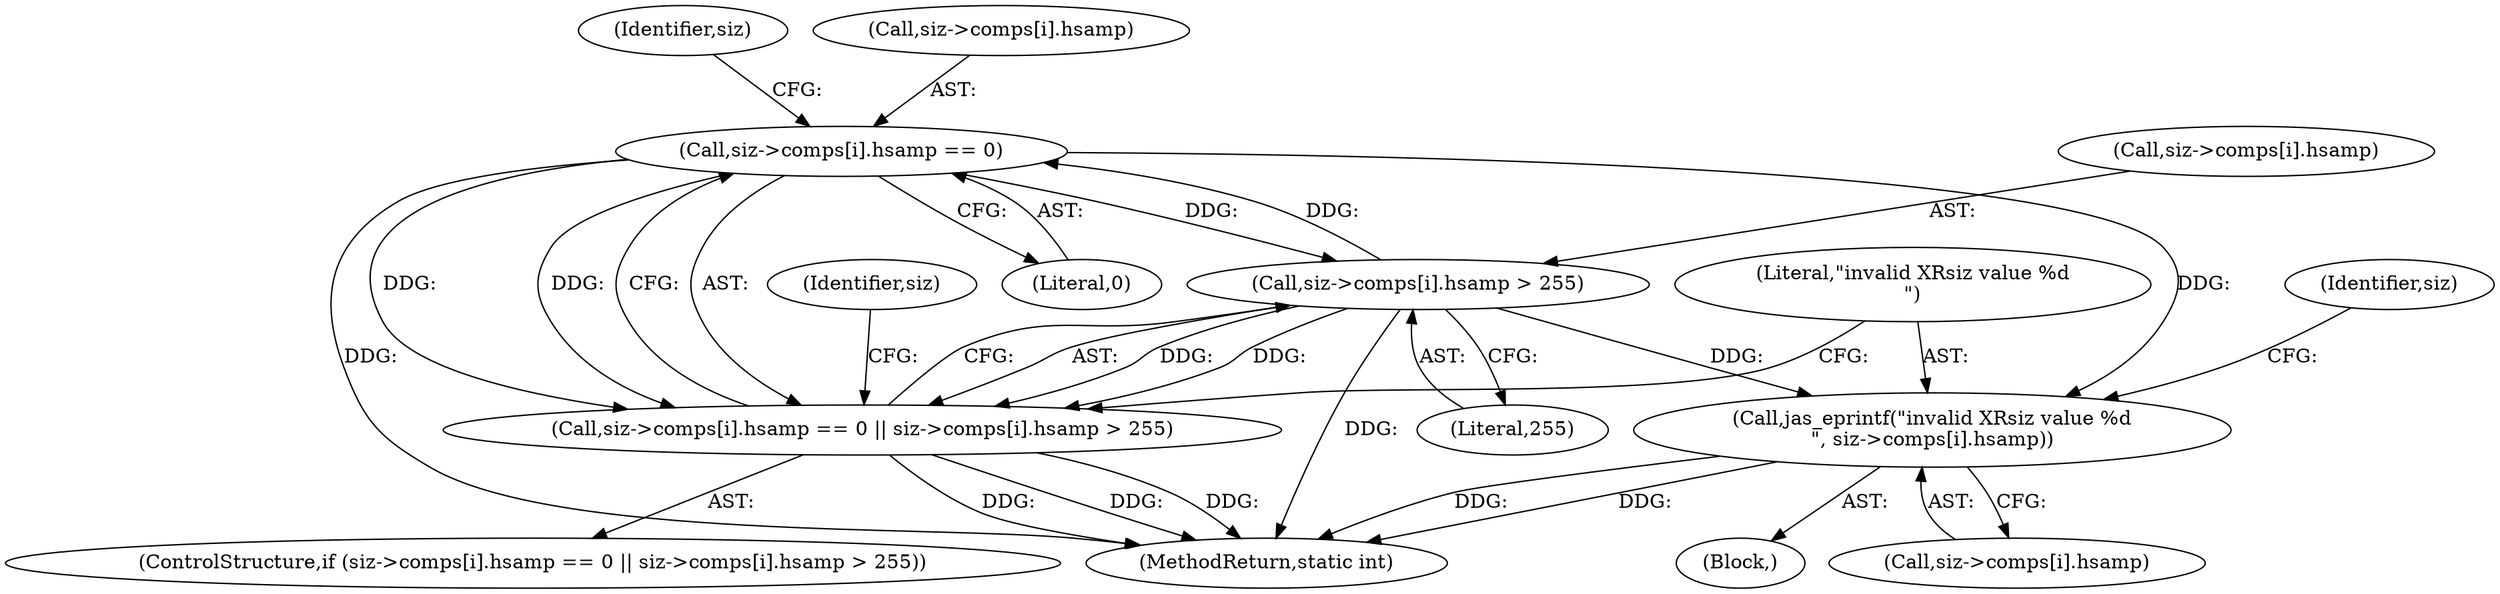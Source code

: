 digraph "0_jasper_ba2b9d000660313af7b692542afbd374c5685865@array" {
"1000316" [label="(Call,siz->comps[i].hsamp == 0)"];
"1000325" [label="(Call,siz->comps[i].hsamp > 255)"];
"1000316" [label="(Call,siz->comps[i].hsamp == 0)"];
"1000315" [label="(Call,siz->comps[i].hsamp == 0 || siz->comps[i].hsamp > 255)"];
"1000335" [label="(Call,jas_eprintf(\"invalid XRsiz value %d\n\", siz->comps[i].hsamp))"];
"1000325" [label="(Call,siz->comps[i].hsamp > 255)"];
"1000357" [label="(Identifier,siz)"];
"1000324" [label="(Literal,0)"];
"1000336" [label="(Literal,\"invalid XRsiz value %d\n\")"];
"1000333" [label="(Literal,255)"];
"1000314" [label="(ControlStructure,if (siz->comps[i].hsamp == 0 || siz->comps[i].hsamp > 255))"];
"1000334" [label="(Block,)"];
"1000337" [label="(Call,siz->comps[i].hsamp)"];
"1000346" [label="(Identifier,siz)"];
"1000335" [label="(Call,jas_eprintf(\"invalid XRsiz value %d\n\", siz->comps[i].hsamp))"];
"1000315" [label="(Call,siz->comps[i].hsamp == 0 || siz->comps[i].hsamp > 255)"];
"1000316" [label="(Call,siz->comps[i].hsamp == 0)"];
"1000326" [label="(Call,siz->comps[i].hsamp)"];
"1000329" [label="(Identifier,siz)"];
"1000317" [label="(Call,siz->comps[i].hsamp)"];
"1000427" [label="(MethodReturn,static int)"];
"1000316" -> "1000315"  [label="AST: "];
"1000316" -> "1000324"  [label="CFG: "];
"1000317" -> "1000316"  [label="AST: "];
"1000324" -> "1000316"  [label="AST: "];
"1000329" -> "1000316"  [label="CFG: "];
"1000315" -> "1000316"  [label="CFG: "];
"1000316" -> "1000427"  [label="DDG: "];
"1000316" -> "1000315"  [label="DDG: "];
"1000316" -> "1000315"  [label="DDG: "];
"1000325" -> "1000316"  [label="DDG: "];
"1000316" -> "1000325"  [label="DDG: "];
"1000316" -> "1000335"  [label="DDG: "];
"1000325" -> "1000315"  [label="AST: "];
"1000325" -> "1000333"  [label="CFG: "];
"1000326" -> "1000325"  [label="AST: "];
"1000333" -> "1000325"  [label="AST: "];
"1000315" -> "1000325"  [label="CFG: "];
"1000325" -> "1000427"  [label="DDG: "];
"1000325" -> "1000315"  [label="DDG: "];
"1000325" -> "1000315"  [label="DDG: "];
"1000325" -> "1000335"  [label="DDG: "];
"1000315" -> "1000314"  [label="AST: "];
"1000336" -> "1000315"  [label="CFG: "];
"1000357" -> "1000315"  [label="CFG: "];
"1000315" -> "1000427"  [label="DDG: "];
"1000315" -> "1000427"  [label="DDG: "];
"1000315" -> "1000427"  [label="DDG: "];
"1000335" -> "1000334"  [label="AST: "];
"1000335" -> "1000337"  [label="CFG: "];
"1000336" -> "1000335"  [label="AST: "];
"1000337" -> "1000335"  [label="AST: "];
"1000346" -> "1000335"  [label="CFG: "];
"1000335" -> "1000427"  [label="DDG: "];
"1000335" -> "1000427"  [label="DDG: "];
}
